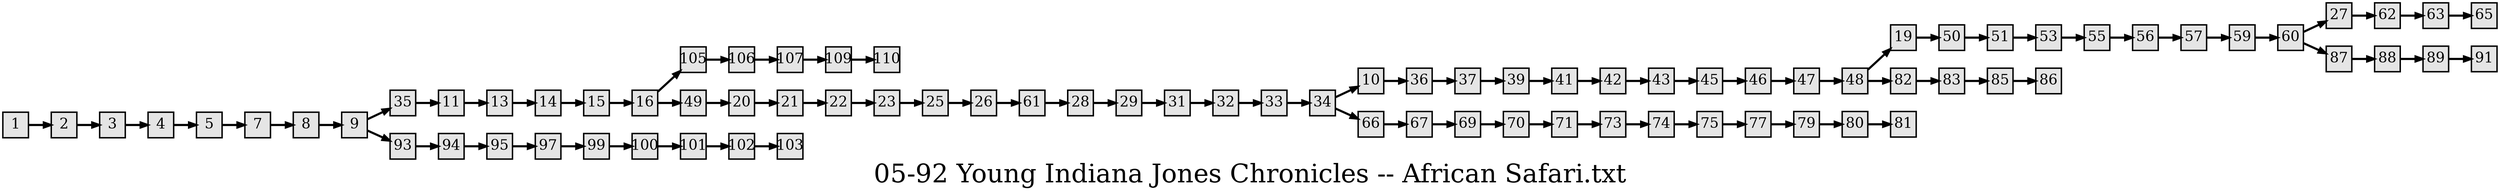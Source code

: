 digraph g{
  graph [ label="05-92 Young Indiana Jones Chronicles -- African Safari.txt" rankdir=LR, ordering=out, fontsize=36, nodesep="0.35", ranksep="0.45"];
  node  [shape=rect, penwidth=2, fontsize=20, style=filled, fillcolor=grey90, margin="0,0", labelfloat=true, regular=true, fixedsize=true];
  edge  [labelfloat=true, penwidth=3, fontsize=12];
  1 -> 2;
  2 -> 3;
  3 -> 4;
  4 -> 5;
  5 -> 7;
  7 -> 8;
  8 -> 9;
  9 -> 35;
  9 -> 93;
  10 -> 36;
  11 -> 13;
  13 -> 14;
  14 -> 15;
  15 -> 16;
  16 -> 105;
  16 -> 49;
  19 -> 50;
  20 -> 21;
  21 -> 22;
  22 -> 23;
  23 -> 25;
  25 -> 26;
  26 -> 61;
  27 -> 62;
  28 -> 29;
  29 -> 31;
  31 -> 32;
  32 -> 33;
  33 -> 34;
  34 -> 10;
  34 -> 66;
  35 -> 11;
  36 -> 37;
  37 -> 39;
  39 -> 41;
  41 -> 42;
  42 -> 43;
  43 -> 45;
  45 -> 46;
  46 -> 47;
  47 -> 48;
  48 -> 19;
  48 -> 82;
  49 -> 20;
  50 -> 51;
  51 -> 53;
  53 -> 55;
  55 -> 56;
  56 -> 57;
  57 -> 59;
  59 -> 60;
  60 -> 27;
  60 -> 87;
  61 -> 28;
  62 -> 63;
  63 -> 65;
  66 -> 67;
  67 -> 69;
  69 -> 70;
  70 -> 71;
  71 -> 73;
  73 -> 74;
  74 -> 75;
  75 -> 77;
  77 -> 79;
  79 -> 80;
  80 -> 81;
  82 -> 83;
  83 -> 85;
  85 -> 86;
  87 -> 88;
  88 -> 89;
  89 -> 91;
  93 -> 94;
  94 -> 95;
  95 -> 97;
  97 -> 99;
  99 -> 100;
  100 -> 101;
  101 -> 102;
  102 -> 103;
  105 -> 106;
  106 -> 107;
  107 -> 109;
  109 -> 110;
}

